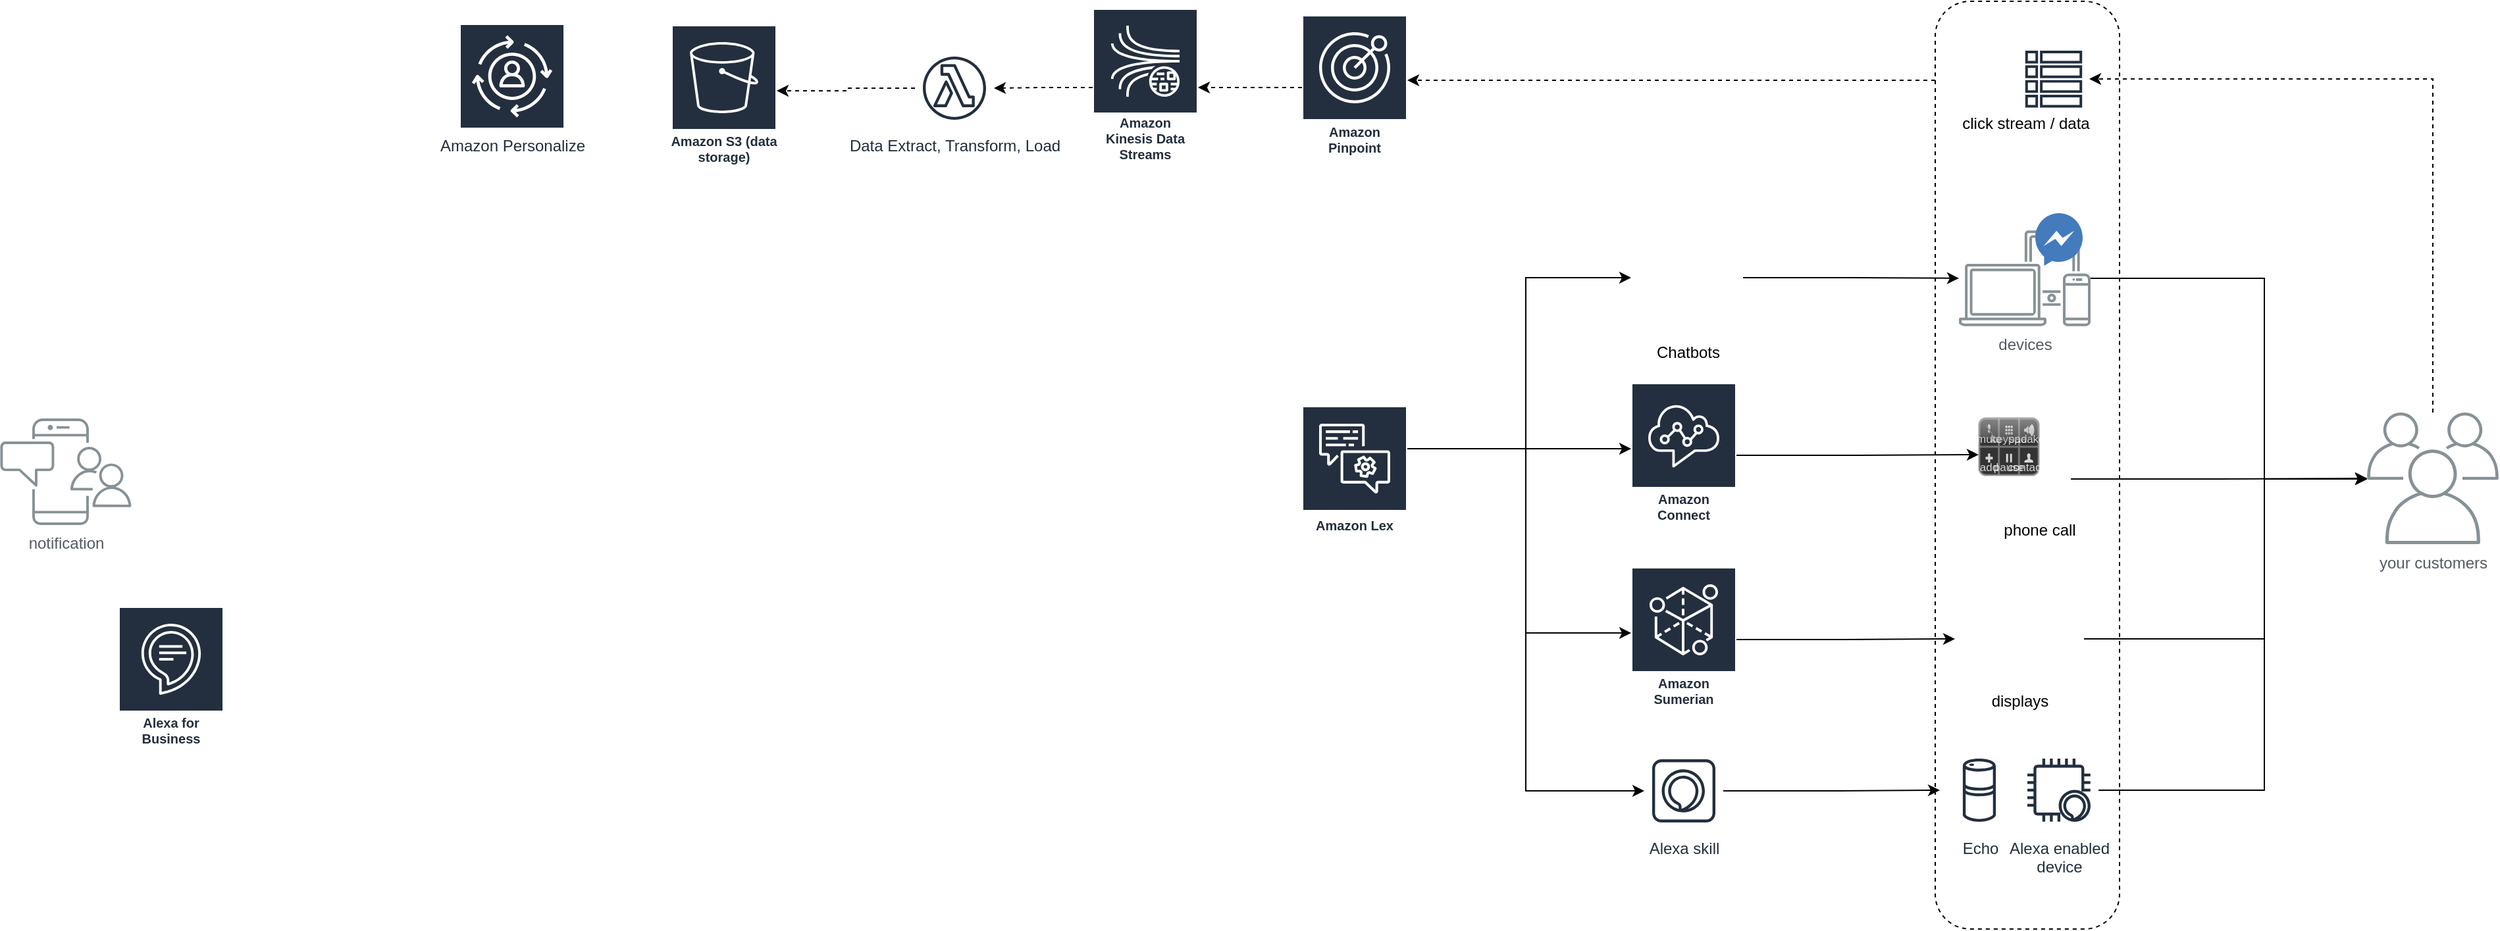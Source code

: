 <mxfile version="10.6.7" type="github"><diagram id="-aMo5f1z0sB-jl-REzhq" name="Page-1"><mxGraphModel dx="3768" dy="1148" grid="1" gridSize="10" guides="1" tooltips="1" connect="1" arrows="1" fold="1" page="1" pageScale="1" pageWidth="850" pageHeight="1100" math="0" shadow="0"><root><mxCell id="0"/><mxCell id="1" parent="0"/><mxCell id="tBMgNqVavnwIs27Ay6d1-1" value="notification" style="outlineConnect=0;gradientColor=none;fontColor=#545B64;strokeColor=none;fillColor=#879196;dashed=0;verticalLabelPosition=bottom;verticalAlign=top;align=center;html=1;fontSize=12;fontStyle=0;aspect=fixed;shape=mxgraph.aws4.illustration_notification;pointerEvents=1" vertex="1" parent="1"><mxGeometry x="-450" y="757" width="100" height="81" as="geometry"/></mxCell><mxCell id="tBMgNqVavnwIs27Ay6d1-49" style="edgeStyle=orthogonalEdgeStyle;rounded=0;orthogonalLoop=1;jettySize=auto;html=1;" edge="1" parent="1" source="tBMgNqVavnwIs27Ay6d1-2" target="tBMgNqVavnwIs27Ay6d1-19"><mxGeometry relative="1" as="geometry"><Array as="points"><mxPoint x="1270" y="650"/><mxPoint x="1270" y="803"/></Array></mxGeometry></mxCell><mxCell id="tBMgNqVavnwIs27Ay6d1-2" value="devices" style="outlineConnect=0;gradientColor=none;fontColor=#545B64;strokeColor=none;fillColor=#879196;dashed=0;verticalLabelPosition=bottom;verticalAlign=top;align=center;html=1;fontSize=12;fontStyle=0;aspect=fixed;shape=mxgraph.aws4.illustration_devices;pointerEvents=1" vertex="1" parent="1"><mxGeometry x="1038" y="614" width="100" height="73" as="geometry"/></mxCell><mxCell id="tBMgNqVavnwIs27Ay6d1-92" style="edgeStyle=orthogonalEdgeStyle;rounded=0;orthogonalLoop=1;jettySize=auto;html=1;dashed=1;" edge="1" parent="1" source="tBMgNqVavnwIs27Ay6d1-7" target="tBMgNqVavnwIs27Ay6d1-91"><mxGeometry relative="1" as="geometry"/></mxCell><mxCell id="tBMgNqVavnwIs27Ay6d1-7" value="Amazon Pinpoint" style="outlineConnect=0;fontColor=#232F3E;gradientColor=none;strokeColor=#ffffff;fillColor=#232F3E;dashed=0;verticalLabelPosition=middle;verticalAlign=bottom;align=center;html=1;whiteSpace=wrap;fontSize=10;fontStyle=1;spacing=3;shape=mxgraph.aws4.productIcon;prIcon=mxgraph.aws4.pinpoint;" vertex="1" parent="1"><mxGeometry x="539" y="450.5" width="80" height="110" as="geometry"/></mxCell><mxCell id="tBMgNqVavnwIs27Ay6d1-21" style="edgeStyle=orthogonalEdgeStyle;rounded=0;orthogonalLoop=1;jettySize=auto;html=1;" edge="1" parent="1" source="tBMgNqVavnwIs27Ay6d1-9" target="tBMgNqVavnwIs27Ay6d1-18"><mxGeometry relative="1" as="geometry"><Array as="points"><mxPoint x="709" y="780"/><mxPoint x="709" y="650"/></Array></mxGeometry></mxCell><mxCell id="tBMgNqVavnwIs27Ay6d1-22" style="edgeStyle=orthogonalEdgeStyle;rounded=0;orthogonalLoop=1;jettySize=auto;html=1;" edge="1" parent="1" source="tBMgNqVavnwIs27Ay6d1-9" target="tBMgNqVavnwIs27Ay6d1-15"><mxGeometry relative="1" as="geometry"><Array as="points"><mxPoint x="759" y="780"/><mxPoint x="759" y="780"/></Array></mxGeometry></mxCell><mxCell id="tBMgNqVavnwIs27Ay6d1-23" style="edgeStyle=orthogonalEdgeStyle;rounded=0;orthogonalLoop=1;jettySize=auto;html=1;" edge="1" parent="1" source="tBMgNqVavnwIs27Ay6d1-9" target="tBMgNqVavnwIs27Ay6d1-16"><mxGeometry relative="1" as="geometry"><Array as="points"><mxPoint x="709" y="780"/><mxPoint x="709" y="920"/></Array></mxGeometry></mxCell><mxCell id="tBMgNqVavnwIs27Ay6d1-24" style="edgeStyle=orthogonalEdgeStyle;rounded=0;orthogonalLoop=1;jettySize=auto;html=1;" edge="1" parent="1" source="tBMgNqVavnwIs27Ay6d1-9" target="tBMgNqVavnwIs27Ay6d1-13"><mxGeometry relative="1" as="geometry"><Array as="points"><mxPoint x="709" y="780"/><mxPoint x="709" y="1040"/></Array></mxGeometry></mxCell><mxCell id="tBMgNqVavnwIs27Ay6d1-9" value="Amazon Lex" style="outlineConnect=0;fontColor=#232F3E;gradientColor=none;strokeColor=#ffffff;fillColor=#232F3E;dashed=0;verticalLabelPosition=middle;verticalAlign=bottom;align=center;html=1;whiteSpace=wrap;fontSize=10;fontStyle=1;spacing=3;shape=mxgraph.aws4.productIcon;prIcon=mxgraph.aws4.lex;" vertex="1" parent="1"><mxGeometry x="539" y="747.5" width="80" height="100" as="geometry"/></mxCell><mxCell id="tBMgNqVavnwIs27Ay6d1-10" value="Alexa for Business" style="outlineConnect=0;fontColor=#232F3E;gradientColor=none;strokeColor=#ffffff;fillColor=#232F3E;dashed=0;verticalLabelPosition=middle;verticalAlign=bottom;align=center;html=1;whiteSpace=wrap;fontSize=10;fontStyle=1;spacing=3;shape=mxgraph.aws4.productIcon;prIcon=mxgraph.aws4.alexa_for_business;" vertex="1" parent="1"><mxGeometry x="-360" y="900" width="80" height="110" as="geometry"/></mxCell><mxCell id="tBMgNqVavnwIs27Ay6d1-44" style="edgeStyle=orthogonalEdgeStyle;rounded=0;orthogonalLoop=1;jettySize=auto;html=1;" edge="1" parent="1" source="tBMgNqVavnwIs27Ay6d1-13" target="tBMgNqVavnwIs27Ay6d1-14"><mxGeometry relative="1" as="geometry"/></mxCell><mxCell id="tBMgNqVavnwIs27Ay6d1-13" value="Alexa skill" style="outlineConnect=0;fontColor=#232F3E;gradientColor=none;strokeColor=#232F3E;fillColor=#ffffff;dashed=0;verticalLabelPosition=bottom;verticalAlign=top;align=center;html=1;fontSize=12;fontStyle=0;aspect=fixed;shape=mxgraph.aws4.resourceIcon;resIcon=mxgraph.aws4.alexa_skill;" vertex="1" parent="1"><mxGeometry x="799" y="1010" width="60" height="60" as="geometry"/></mxCell><mxCell id="tBMgNqVavnwIs27Ay6d1-29" style="edgeStyle=orthogonalEdgeStyle;rounded=0;orthogonalLoop=1;jettySize=auto;html=1;entryX=-0.011;entryY=0.64;entryDx=0;entryDy=0;entryPerimeter=0;" edge="1" parent="1" source="tBMgNqVavnwIs27Ay6d1-15" target="tBMgNqVavnwIs27Ay6d1-25"><mxGeometry relative="1" as="geometry"/></mxCell><mxCell id="tBMgNqVavnwIs27Ay6d1-15" value="Amazon Connect" style="outlineConnect=0;fontColor=#232F3E;gradientColor=none;strokeColor=#ffffff;fillColor=#232F3E;dashed=0;verticalLabelPosition=middle;verticalAlign=bottom;align=center;html=1;whiteSpace=wrap;fontSize=10;fontStyle=1;spacing=3;shape=mxgraph.aws4.productIcon;prIcon=mxgraph.aws4.connect;" vertex="1" parent="1"><mxGeometry x="789" y="730" width="80" height="110" as="geometry"/></mxCell><mxCell id="tBMgNqVavnwIs27Ay6d1-34" style="edgeStyle=orthogonalEdgeStyle;rounded=0;orthogonalLoop=1;jettySize=auto;html=1;entryX=0;entryY=0.5;entryDx=0;entryDy=0;" edge="1" parent="1" source="tBMgNqVavnwIs27Ay6d1-16" target="tBMgNqVavnwIs27Ay6d1-37"><mxGeometry relative="1" as="geometry"><mxPoint x="1090" y="930" as="targetPoint"/></mxGeometry></mxCell><mxCell id="tBMgNqVavnwIs27Ay6d1-16" value="Amazon Sumerian" style="outlineConnect=0;fontColor=#232F3E;gradientColor=none;strokeColor=#ffffff;fillColor=#232F3E;dashed=0;verticalLabelPosition=middle;verticalAlign=bottom;align=center;html=1;whiteSpace=wrap;fontSize=10;fontStyle=1;spacing=3;shape=mxgraph.aws4.productIcon;prIcon=mxgraph.aws4.sumerian;" vertex="1" parent="1"><mxGeometry x="789" y="870" width="80" height="110" as="geometry"/></mxCell><mxCell id="tBMgNqVavnwIs27Ay6d1-30" style="edgeStyle=orthogonalEdgeStyle;rounded=0;orthogonalLoop=1;jettySize=auto;html=1;" edge="1" parent="1" source="tBMgNqVavnwIs27Ay6d1-18" target="tBMgNqVavnwIs27Ay6d1-2"><mxGeometry relative="1" as="geometry"/></mxCell><mxCell id="tBMgNqVavnwIs27Ay6d1-18" value="Chatbots" style="shape=image;html=1;verticalAlign=top;verticalLabelPosition=bottom;labelBackgroundColor=#ffffff;imageAspect=0;aspect=fixed;image=https://cdn3.iconfinder.com/data/icons/digital-banking-solid-fast-transfer/512/customer_live_chat_service-128.png" vertex="1" parent="1"><mxGeometry x="789" y="607.5" width="85" height="85" as="geometry"/></mxCell><mxCell id="tBMgNqVavnwIs27Ay6d1-90" style="edgeStyle=orthogonalEdgeStyle;rounded=0;orthogonalLoop=1;jettySize=auto;html=1;dashed=1;" edge="1" parent="1" source="tBMgNqVavnwIs27Ay6d1-19" target="tBMgNqVavnwIs27Ay6d1-80"><mxGeometry relative="1" as="geometry"><Array as="points"><mxPoint x="1398" y="499"/></Array></mxGeometry></mxCell><mxCell id="tBMgNqVavnwIs27Ay6d1-19" value="your customers" style="outlineConnect=0;gradientColor=none;fontColor=#545B64;strokeColor=none;fillColor=#879196;dashed=0;verticalLabelPosition=bottom;verticalAlign=top;align=center;html=1;fontSize=12;fontStyle=0;aspect=fixed;shape=mxgraph.aws4.illustration_users;pointerEvents=1" vertex="1" parent="1"><mxGeometry x="1348" y="752.5" width="100" height="100" as="geometry"/></mxCell><mxCell id="tBMgNqVavnwIs27Ay6d1-28" value="" style="group" vertex="1" connectable="0" parent="1"><mxGeometry x="1053.5" y="757" width="69.5" height="70.5" as="geometry"/></mxCell><mxCell id="tBMgNqVavnwIs27Ay6d1-25" value="" style="verticalLabelPosition=bottom;verticalAlign=top;html=1;shadow=0;dashed=0;strokeWidth=1;shape=mxgraph.ios.iCallDialog;" vertex="1" parent="tBMgNqVavnwIs27Ay6d1-28"><mxGeometry width="45" height="43" as="geometry"/></mxCell><mxCell id="tBMgNqVavnwIs27Ay6d1-27" value="phone call" style="shape=image;html=1;verticalAlign=top;verticalLabelPosition=bottom;labelBackgroundColor=#ffffff;imageAspect=0;aspect=fixed;image=https://cdn4.iconfinder.com/data/icons/mayssam/512/phone-128.png" vertex="1" parent="tBMgNqVavnwIs27Ay6d1-28"><mxGeometry x="20.5" y="21.5" width="49" height="49" as="geometry"/></mxCell><mxCell id="tBMgNqVavnwIs27Ay6d1-50" style="edgeStyle=orthogonalEdgeStyle;rounded=0;orthogonalLoop=1;jettySize=auto;html=1;" edge="1" parent="1" source="tBMgNqVavnwIs27Ay6d1-37" target="tBMgNqVavnwIs27Ay6d1-19"><mxGeometry relative="1" as="geometry"><Array as="points"><mxPoint x="1270" y="925"/><mxPoint x="1270" y="803"/></Array></mxGeometry></mxCell><mxCell id="tBMgNqVavnwIs27Ay6d1-37" value="displays" style="shape=image;html=1;verticalAlign=top;verticalLabelPosition=bottom;labelBackgroundColor=#ffffff;imageAspect=0;aspect=fixed;image=https://cdn4.iconfinder.com/data/icons/ionicons/512/icon-ios7-monitor-outline-128.png;spacing=-14;" vertex="1" parent="1"><mxGeometry x="1035" y="875.5" width="98" height="98" as="geometry"/></mxCell><mxCell id="tBMgNqVavnwIs27Ay6d1-45" value="" style="group" vertex="1" connectable="0" parent="1"><mxGeometry x="1023.5" y="1009.5" width="120.5" height="60" as="geometry"/></mxCell><mxCell id="tBMgNqVavnwIs27Ay6d1-14" value="Echo" style="outlineConnect=0;fontColor=#232F3E;gradientColor=none;strokeColor=#232F3E;fillColor=#ffffff;dashed=0;verticalLabelPosition=bottom;verticalAlign=top;align=center;html=1;fontSize=12;fontStyle=0;aspect=fixed;shape=mxgraph.aws4.resourceIcon;resIcon=mxgraph.aws4.echo;" vertex="1" parent="tBMgNqVavnwIs27Ay6d1-45"><mxGeometry width="60" height="60" as="geometry"/></mxCell><mxCell id="tBMgNqVavnwIs27Ay6d1-43" value="Alexa enabled&#xA;device" style="outlineConnect=0;fontColor=#232F3E;gradientColor=none;strokeColor=#232F3E;fillColor=#ffffff;dashed=0;verticalLabelPosition=bottom;verticalAlign=top;align=center;html=1;fontSize=12;fontStyle=0;aspect=fixed;shape=mxgraph.aws4.resourceIcon;resIcon=mxgraph.aws4.alexa_enabled_device;" vertex="1" parent="tBMgNqVavnwIs27Ay6d1-45"><mxGeometry x="60.5" width="60" height="60" as="geometry"/></mxCell><mxCell id="tBMgNqVavnwIs27Ay6d1-51" style="edgeStyle=orthogonalEdgeStyle;rounded=0;orthogonalLoop=1;jettySize=auto;html=1;" edge="1" parent="1" source="tBMgNqVavnwIs27Ay6d1-43" target="tBMgNqVavnwIs27Ay6d1-19"><mxGeometry relative="1" as="geometry"><Array as="points"><mxPoint x="1270" y="1040"/><mxPoint x="1270" y="803"/></Array></mxGeometry></mxCell><mxCell id="tBMgNqVavnwIs27Ay6d1-53" value="" style="dashed=0;outlineConnect=0;html=1;align=center;labelPosition=center;verticalLabelPosition=bottom;verticalAlign=top;shape=mxgraph.weblogos.messenger_2" vertex="1" parent="1"><mxGeometry x="1096" y="601" width="36" height="40" as="geometry"/></mxCell><mxCell id="tBMgNqVavnwIs27Ay6d1-57" value="" style="shape=image;html=1;verticalAlign=top;verticalLabelPosition=bottom;labelBackgroundColor=#ffffff;imageAspect=0;aspect=fixed;image=https://cdn3.iconfinder.com/data/icons/logos-brands-3/24/logo_brand_brands_logos_firefox-128.png" vertex="1" parent="1"><mxGeometry x="1046" y="601" width="38" height="38" as="geometry"/></mxCell><mxCell id="tBMgNqVavnwIs27Ay6d1-58" value="" style="shape=image;html=1;verticalAlign=top;verticalLabelPosition=bottom;labelBackgroundColor=#ffffff;imageAspect=0;aspect=fixed;image=https://cdn4.iconfinder.com/data/icons/miu-flat-social/60/app_store-128.png" vertex="1" parent="1"><mxGeometry x="1098.5" y="660" width="20" height="20" as="geometry"/></mxCell><mxCell id="tBMgNqVavnwIs27Ay6d1-66" style="edgeStyle=orthogonalEdgeStyle;rounded=0;orthogonalLoop=1;jettySize=auto;html=1;" edge="1" parent="1" source="tBMgNqVavnwIs27Ay6d1-27" target="tBMgNqVavnwIs27Ay6d1-19"><mxGeometry relative="1" as="geometry"/></mxCell><mxCell id="tBMgNqVavnwIs27Ay6d1-85" style="edgeStyle=orthogonalEdgeStyle;rounded=0;orthogonalLoop=1;jettySize=auto;html=1;dashed=1;" edge="1" parent="1" source="tBMgNqVavnwIs27Ay6d1-69" target="tBMgNqVavnwIs27Ay6d1-7"><mxGeometry relative="1" as="geometry"><Array as="points"><mxPoint x="730" y="500"/><mxPoint x="730" y="500"/></Array></mxGeometry></mxCell><mxCell id="tBMgNqVavnwIs27Ay6d1-81" value="" style="group;spacing=100;" vertex="1" connectable="0" parent="1"><mxGeometry x="1020" y="440" width="140" height="705" as="geometry"/></mxCell><mxCell id="tBMgNqVavnwIs27Ay6d1-69" value="" style="rounded=1;whiteSpace=wrap;html=1;fillColor=none;dashed=1;spacing=9;arcSize=19;" vertex="1" parent="tBMgNqVavnwIs27Ay6d1-81"><mxGeometry width="140" height="705.0" as="geometry"/></mxCell><mxCell id="tBMgNqVavnwIs27Ay6d1-88" value="" style="group" vertex="1" connectable="0" parent="tBMgNqVavnwIs27Ay6d1-81"><mxGeometry x="3.5" y="32.109" width="130" height="71.522" as="geometry"/></mxCell><mxCell id="tBMgNqVavnwIs27Ay6d1-74" value="" style="shape=image;html=1;verticalAlign=top;verticalLabelPosition=bottom;labelBackgroundColor=#ffffff;imageAspect=0;aspect=fixed;image=https://cdn1.iconfinder.com/data/icons/hawcons/32/700015-icon-27-one-finger-click-128.png;dashed=1;fillColor=none;spacing=7;" vertex="1" parent="tBMgNqVavnwIs27Ay6d1-88"><mxGeometry x="9.5" y="5.109" width="43.2" height="43.2" as="geometry"/></mxCell><mxCell id="tBMgNqVavnwIs27Ay6d1-80" value="&amp;nbsp;" style="outlineConnect=0;fontColor=#232F3E;gradientColor=none;strokeColor=#232F3E;fillColor=#ffffff;dashed=0;verticalLabelPosition=bottom;verticalAlign=top;align=center;html=1;fontSize=12;fontStyle=0;aspect=fixed;shape=mxgraph.aws4.resourceIcon;resIcon=mxgraph.aws4.table;spacing=8;" vertex="1" parent="tBMgNqVavnwIs27Ay6d1-88"><mxGeometry x="59.5" width="54" height="54" as="geometry"/></mxCell><mxCell id="tBMgNqVavnwIs27Ay6d1-82" value="click stream / data" style="text;html=1;strokeColor=none;fillColor=none;align=center;verticalAlign=middle;whiteSpace=wrap;rounded=0;dashed=1;" vertex="1" parent="tBMgNqVavnwIs27Ay6d1-88"><mxGeometry y="51.087" width="130" height="20.435" as="geometry"/></mxCell><mxCell id="tBMgNqVavnwIs27Ay6d1-100" style="edgeStyle=orthogonalEdgeStyle;rounded=0;orthogonalLoop=1;jettySize=auto;html=1;dashed=1;" edge="1" parent="1" source="tBMgNqVavnwIs27Ay6d1-91" target="tBMgNqVavnwIs27Ay6d1-99"><mxGeometry relative="1" as="geometry"/></mxCell><mxCell id="tBMgNqVavnwIs27Ay6d1-91" value="Amazon Kinesis Data Streams" style="outlineConnect=0;fontColor=#232F3E;gradientColor=none;strokeColor=#ffffff;fillColor=#232F3E;dashed=0;verticalLabelPosition=middle;verticalAlign=bottom;align=center;html=1;whiteSpace=wrap;fontSize=10;fontStyle=1;spacing=3;shape=mxgraph.aws4.productIcon;prIcon=mxgraph.aws4.kinesis_data_streams;" vertex="1" parent="1"><mxGeometry x="380" y="445.5" width="80" height="120" as="geometry"/></mxCell><mxCell id="tBMgNqVavnwIs27Ay6d1-102" style="edgeStyle=orthogonalEdgeStyle;rounded=0;orthogonalLoop=1;jettySize=auto;html=1;dashed=1;" edge="1" parent="1" source="tBMgNqVavnwIs27Ay6d1-99" target="tBMgNqVavnwIs27Ay6d1-101"><mxGeometry relative="1" as="geometry"/></mxCell><mxCell id="tBMgNqVavnwIs27Ay6d1-99" value="Data Extract, Transform, Load" style="outlineConnect=0;fontColor=#232F3E;gradientColor=none;strokeColor=#232F3E;fillColor=#ffffff;dashed=0;verticalLabelPosition=bottom;verticalAlign=top;align=center;html=1;fontSize=12;fontStyle=0;aspect=fixed;shape=mxgraph.aws4.resourceIcon;resIcon=mxgraph.aws4.lambda_function;" vertex="1" parent="1"><mxGeometry x="245" y="476" width="60" height="60" as="geometry"/></mxCell><mxCell id="tBMgNqVavnwIs27Ay6d1-101" value="Amazon S3 (data storage)" style="outlineConnect=0;fontColor=#232F3E;gradientColor=none;strokeColor=#ffffff;fillColor=#232F3E;dashed=0;verticalLabelPosition=middle;verticalAlign=bottom;align=center;html=1;whiteSpace=wrap;fontSize=10;fontStyle=1;spacing=-7;shape=mxgraph.aws4.productIcon;prIcon=mxgraph.aws4.s3;" vertex="1" parent="1"><mxGeometry x="60" y="458" width="80" height="100" as="geometry"/></mxCell><mxCell id="tBMgNqVavnwIs27Ay6d1-103" value="Amazon Personalize" style="outlineConnect=0;fontColor=#232F3E;gradientColor=none;gradientDirection=north;fillColor=#232F3E;strokeColor=#ffffff;dashed=0;verticalLabelPosition=bottom;verticalAlign=top;align=center;html=1;fontSize=12;fontStyle=0;aspect=fixed;shape=mxgraph.aws4.resourceIcon;resIcon=mxgraph.aws4.personalize;" vertex="1" parent="1"><mxGeometry x="-100" y="458" width="78" height="78" as="geometry"/></mxCell></root></mxGraphModel></diagram></mxfile>